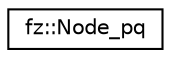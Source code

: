 digraph "Graphical Class Hierarchy"
{
 // LATEX_PDF_SIZE
  edge [fontname="Helvetica",fontsize="10",labelfontname="Helvetica",labelfontsize="10"];
  node [fontname="Helvetica",fontsize="10",shape=record];
  rankdir="LR";
  Node0 [label="fz::Node_pq",height=0.2,width=0.4,color="black", fillcolor="white", style="filled",URL="$classfz_1_1Node__pq.html",tooltip="A data types conversion helper class that can deliver the Postgres Node table equivalent INSERT value..."];
}
